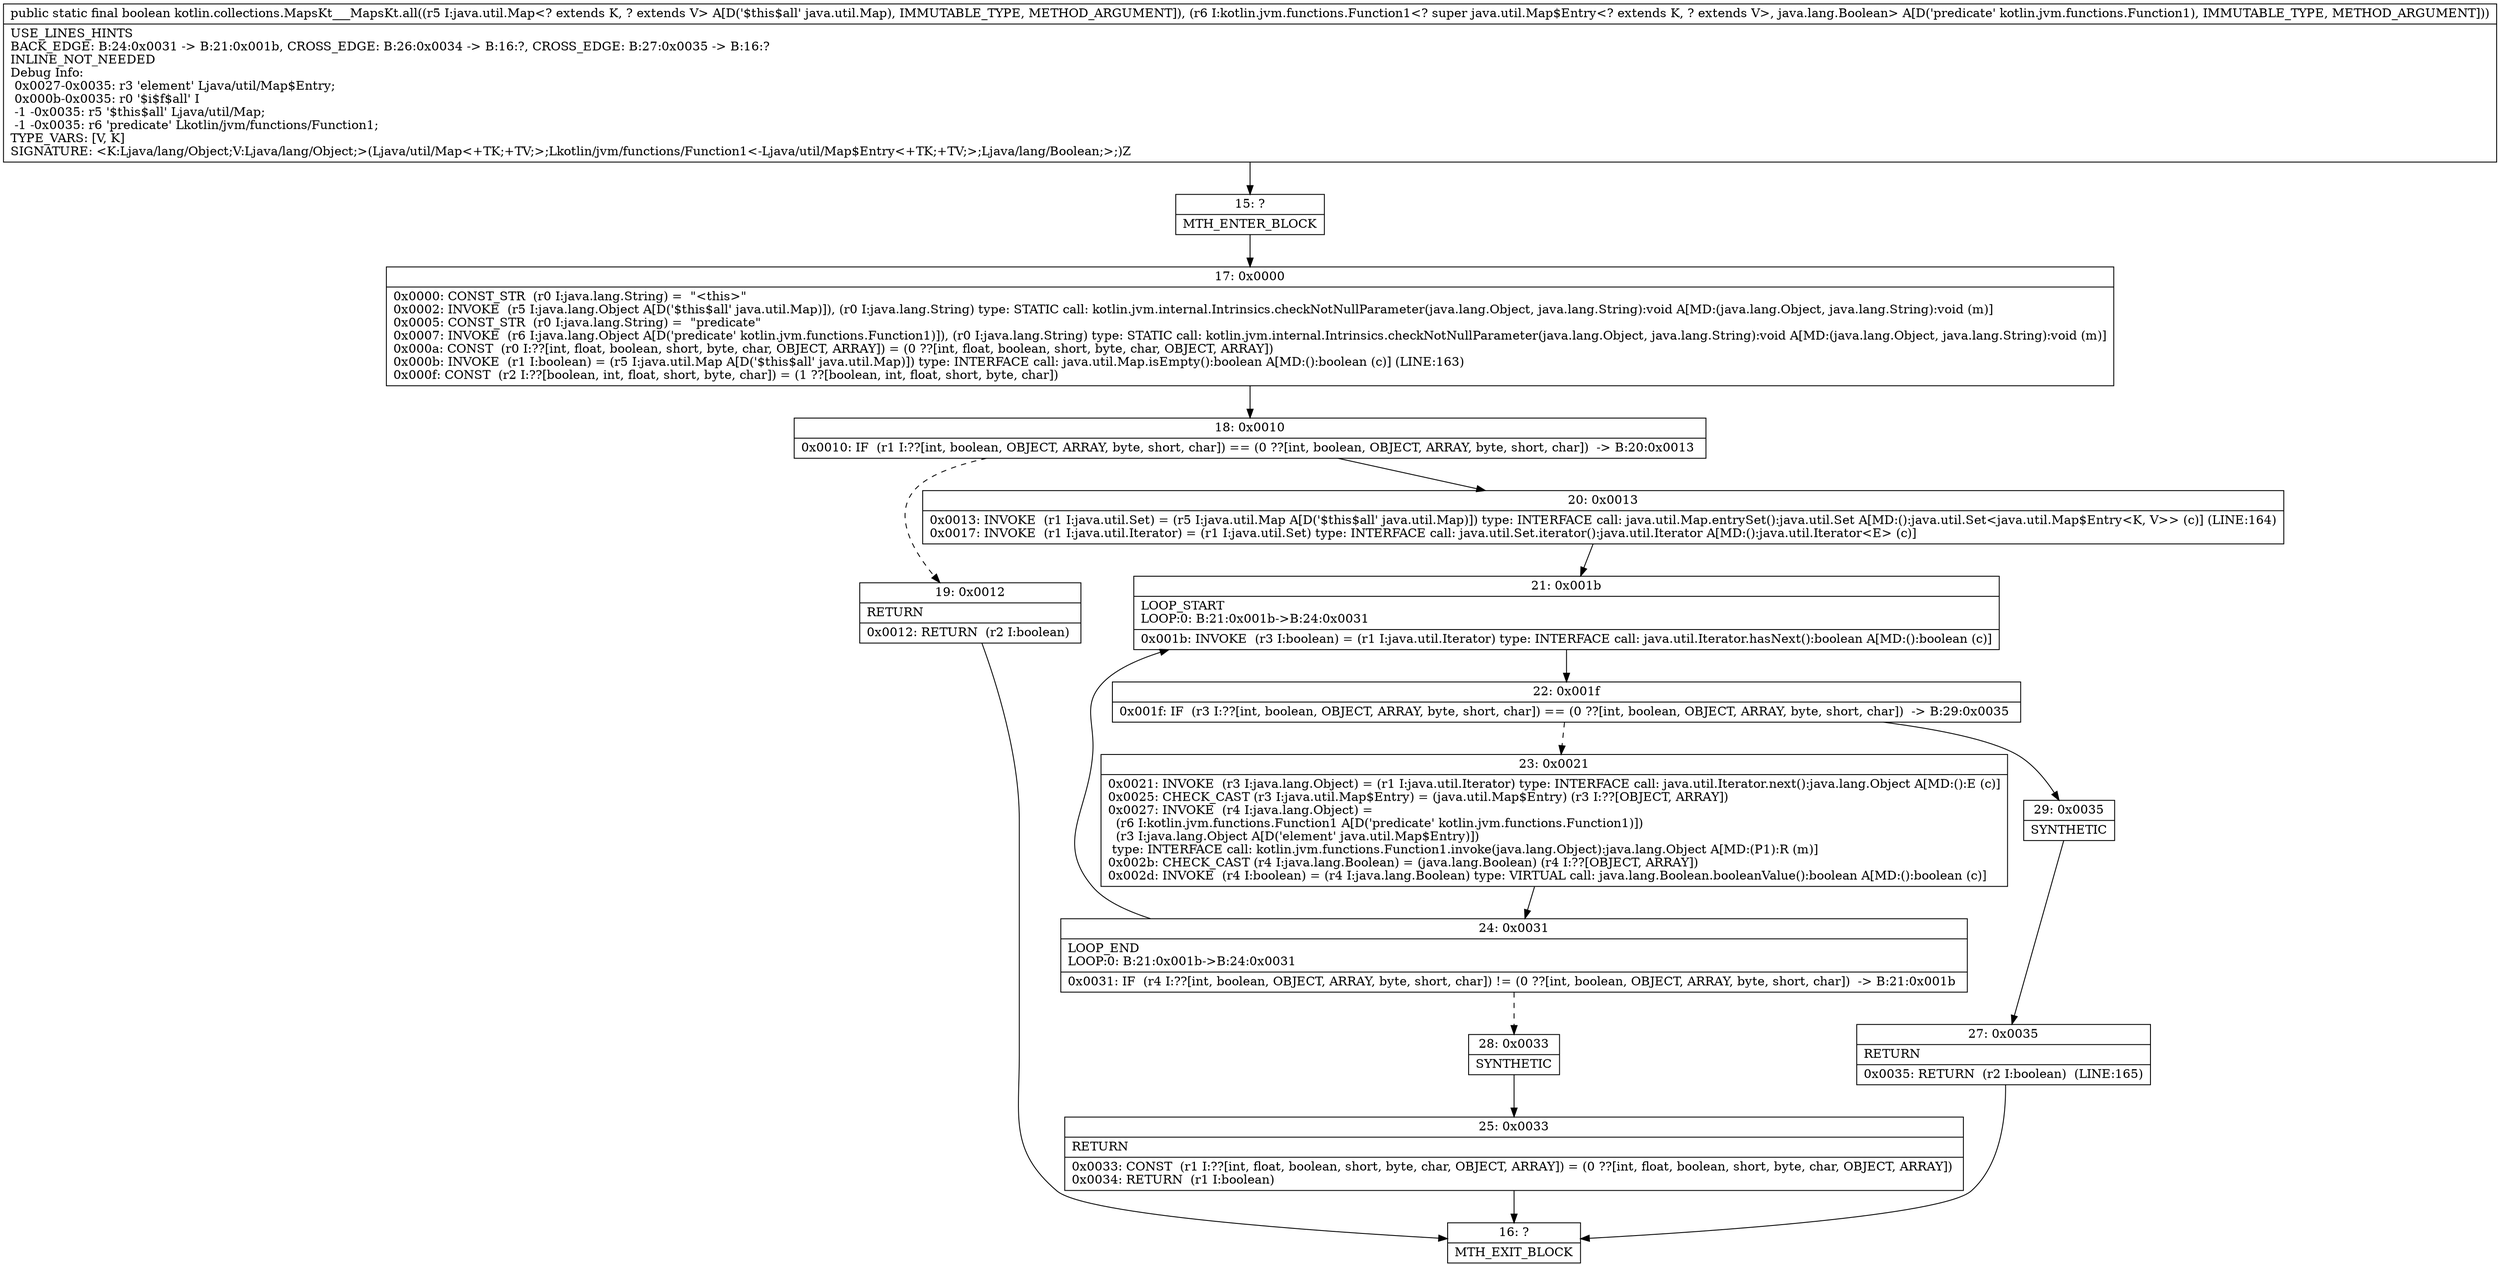 digraph "CFG forkotlin.collections.MapsKt___MapsKt.all(Ljava\/util\/Map;Lkotlin\/jvm\/functions\/Function1;)Z" {
Node_15 [shape=record,label="{15\:\ ?|MTH_ENTER_BLOCK\l}"];
Node_17 [shape=record,label="{17\:\ 0x0000|0x0000: CONST_STR  (r0 I:java.lang.String) =  \"\<this\>\" \l0x0002: INVOKE  (r5 I:java.lang.Object A[D('$this$all' java.util.Map)]), (r0 I:java.lang.String) type: STATIC call: kotlin.jvm.internal.Intrinsics.checkNotNullParameter(java.lang.Object, java.lang.String):void A[MD:(java.lang.Object, java.lang.String):void (m)]\l0x0005: CONST_STR  (r0 I:java.lang.String) =  \"predicate\" \l0x0007: INVOKE  (r6 I:java.lang.Object A[D('predicate' kotlin.jvm.functions.Function1)]), (r0 I:java.lang.String) type: STATIC call: kotlin.jvm.internal.Intrinsics.checkNotNullParameter(java.lang.Object, java.lang.String):void A[MD:(java.lang.Object, java.lang.String):void (m)]\l0x000a: CONST  (r0 I:??[int, float, boolean, short, byte, char, OBJECT, ARRAY]) = (0 ??[int, float, boolean, short, byte, char, OBJECT, ARRAY]) \l0x000b: INVOKE  (r1 I:boolean) = (r5 I:java.util.Map A[D('$this$all' java.util.Map)]) type: INTERFACE call: java.util.Map.isEmpty():boolean A[MD:():boolean (c)] (LINE:163)\l0x000f: CONST  (r2 I:??[boolean, int, float, short, byte, char]) = (1 ??[boolean, int, float, short, byte, char]) \l}"];
Node_18 [shape=record,label="{18\:\ 0x0010|0x0010: IF  (r1 I:??[int, boolean, OBJECT, ARRAY, byte, short, char]) == (0 ??[int, boolean, OBJECT, ARRAY, byte, short, char])  \-\> B:20:0x0013 \l}"];
Node_19 [shape=record,label="{19\:\ 0x0012|RETURN\l|0x0012: RETURN  (r2 I:boolean) \l}"];
Node_16 [shape=record,label="{16\:\ ?|MTH_EXIT_BLOCK\l}"];
Node_20 [shape=record,label="{20\:\ 0x0013|0x0013: INVOKE  (r1 I:java.util.Set) = (r5 I:java.util.Map A[D('$this$all' java.util.Map)]) type: INTERFACE call: java.util.Map.entrySet():java.util.Set A[MD:():java.util.Set\<java.util.Map$Entry\<K, V\>\> (c)] (LINE:164)\l0x0017: INVOKE  (r1 I:java.util.Iterator) = (r1 I:java.util.Set) type: INTERFACE call: java.util.Set.iterator():java.util.Iterator A[MD:():java.util.Iterator\<E\> (c)]\l}"];
Node_21 [shape=record,label="{21\:\ 0x001b|LOOP_START\lLOOP:0: B:21:0x001b\-\>B:24:0x0031\l|0x001b: INVOKE  (r3 I:boolean) = (r1 I:java.util.Iterator) type: INTERFACE call: java.util.Iterator.hasNext():boolean A[MD:():boolean (c)]\l}"];
Node_22 [shape=record,label="{22\:\ 0x001f|0x001f: IF  (r3 I:??[int, boolean, OBJECT, ARRAY, byte, short, char]) == (0 ??[int, boolean, OBJECT, ARRAY, byte, short, char])  \-\> B:29:0x0035 \l}"];
Node_23 [shape=record,label="{23\:\ 0x0021|0x0021: INVOKE  (r3 I:java.lang.Object) = (r1 I:java.util.Iterator) type: INTERFACE call: java.util.Iterator.next():java.lang.Object A[MD:():E (c)]\l0x0025: CHECK_CAST (r3 I:java.util.Map$Entry) = (java.util.Map$Entry) (r3 I:??[OBJECT, ARRAY]) \l0x0027: INVOKE  (r4 I:java.lang.Object) = \l  (r6 I:kotlin.jvm.functions.Function1 A[D('predicate' kotlin.jvm.functions.Function1)])\l  (r3 I:java.lang.Object A[D('element' java.util.Map$Entry)])\l type: INTERFACE call: kotlin.jvm.functions.Function1.invoke(java.lang.Object):java.lang.Object A[MD:(P1):R (m)]\l0x002b: CHECK_CAST (r4 I:java.lang.Boolean) = (java.lang.Boolean) (r4 I:??[OBJECT, ARRAY]) \l0x002d: INVOKE  (r4 I:boolean) = (r4 I:java.lang.Boolean) type: VIRTUAL call: java.lang.Boolean.booleanValue():boolean A[MD:():boolean (c)]\l}"];
Node_24 [shape=record,label="{24\:\ 0x0031|LOOP_END\lLOOP:0: B:21:0x001b\-\>B:24:0x0031\l|0x0031: IF  (r4 I:??[int, boolean, OBJECT, ARRAY, byte, short, char]) != (0 ??[int, boolean, OBJECT, ARRAY, byte, short, char])  \-\> B:21:0x001b \l}"];
Node_28 [shape=record,label="{28\:\ 0x0033|SYNTHETIC\l}"];
Node_25 [shape=record,label="{25\:\ 0x0033|RETURN\l|0x0033: CONST  (r1 I:??[int, float, boolean, short, byte, char, OBJECT, ARRAY]) = (0 ??[int, float, boolean, short, byte, char, OBJECT, ARRAY]) \l0x0034: RETURN  (r1 I:boolean) \l}"];
Node_29 [shape=record,label="{29\:\ 0x0035|SYNTHETIC\l}"];
Node_27 [shape=record,label="{27\:\ 0x0035|RETURN\l|0x0035: RETURN  (r2 I:boolean)  (LINE:165)\l}"];
MethodNode[shape=record,label="{public static final boolean kotlin.collections.MapsKt___MapsKt.all((r5 I:java.util.Map\<? extends K, ? extends V\> A[D('$this$all' java.util.Map), IMMUTABLE_TYPE, METHOD_ARGUMENT]), (r6 I:kotlin.jvm.functions.Function1\<? super java.util.Map$Entry\<? extends K, ? extends V\>, java.lang.Boolean\> A[D('predicate' kotlin.jvm.functions.Function1), IMMUTABLE_TYPE, METHOD_ARGUMENT]))  | USE_LINES_HINTS\lBACK_EDGE: B:24:0x0031 \-\> B:21:0x001b, CROSS_EDGE: B:26:0x0034 \-\> B:16:?, CROSS_EDGE: B:27:0x0035 \-\> B:16:?\lINLINE_NOT_NEEDED\lDebug Info:\l  0x0027\-0x0035: r3 'element' Ljava\/util\/Map$Entry;\l  0x000b\-0x0035: r0 '$i$f$all' I\l  \-1 \-0x0035: r5 '$this$all' Ljava\/util\/Map;\l  \-1 \-0x0035: r6 'predicate' Lkotlin\/jvm\/functions\/Function1;\lTYPE_VARS: [V, K]\lSIGNATURE: \<K:Ljava\/lang\/Object;V:Ljava\/lang\/Object;\>(Ljava\/util\/Map\<+TK;+TV;\>;Lkotlin\/jvm\/functions\/Function1\<\-Ljava\/util\/Map$Entry\<+TK;+TV;\>;Ljava\/lang\/Boolean;\>;)Z\l}"];
MethodNode -> Node_15;Node_15 -> Node_17;
Node_17 -> Node_18;
Node_18 -> Node_19[style=dashed];
Node_18 -> Node_20;
Node_19 -> Node_16;
Node_20 -> Node_21;
Node_21 -> Node_22;
Node_22 -> Node_23[style=dashed];
Node_22 -> Node_29;
Node_23 -> Node_24;
Node_24 -> Node_21;
Node_24 -> Node_28[style=dashed];
Node_28 -> Node_25;
Node_25 -> Node_16;
Node_29 -> Node_27;
Node_27 -> Node_16;
}

